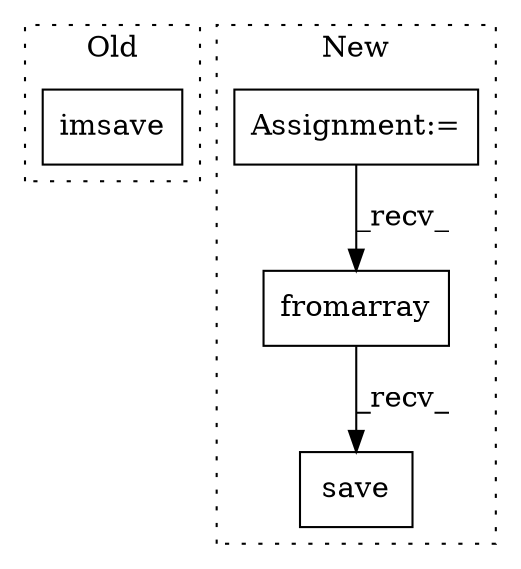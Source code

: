 digraph G {
subgraph cluster0 {
1 [label="imsave" a="32" s="170,187" l="7,1" shape="box"];
label = "Old";
style="dotted";
}
subgraph cluster1 {
2 [label="save" a="32" s="389,402" l="5,1" shape="box"];
3 [label="fromarray" a="32" s="352,387" l="10,1" shape="box"];
4 [label="Assignment:=" a="7" s="166" l="5" shape="box"];
label = "New";
style="dotted";
}
3 -> 2 [label="_recv_"];
4 -> 3 [label="_recv_"];
}